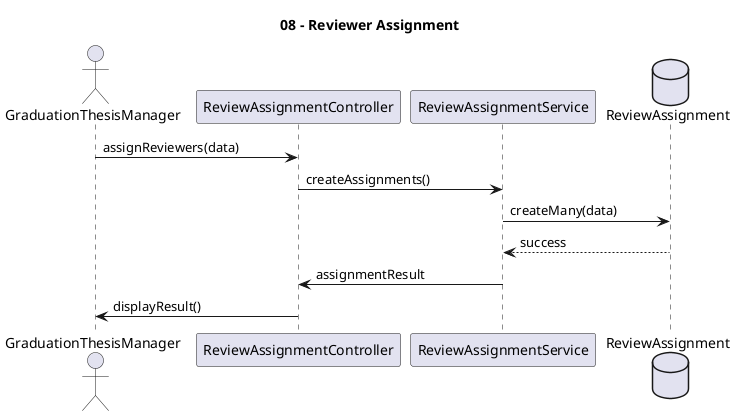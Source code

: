@startuml
title 08 - Reviewer Assignment

actor GraduationThesisManager
participant ReviewAssignmentController
participant ReviewAssignmentService
database ReviewAssignment

GraduationThesisManager -> ReviewAssignmentController : assignReviewers(data)
ReviewAssignmentController -> ReviewAssignmentService : createAssignments()
ReviewAssignmentService -> ReviewAssignment : createMany(data)
ReviewAssignment --> ReviewAssignmentService : success
ReviewAssignmentService -> ReviewAssignmentController : assignmentResult
ReviewAssignmentController -> GraduationThesisManager : displayResult()
@enduml